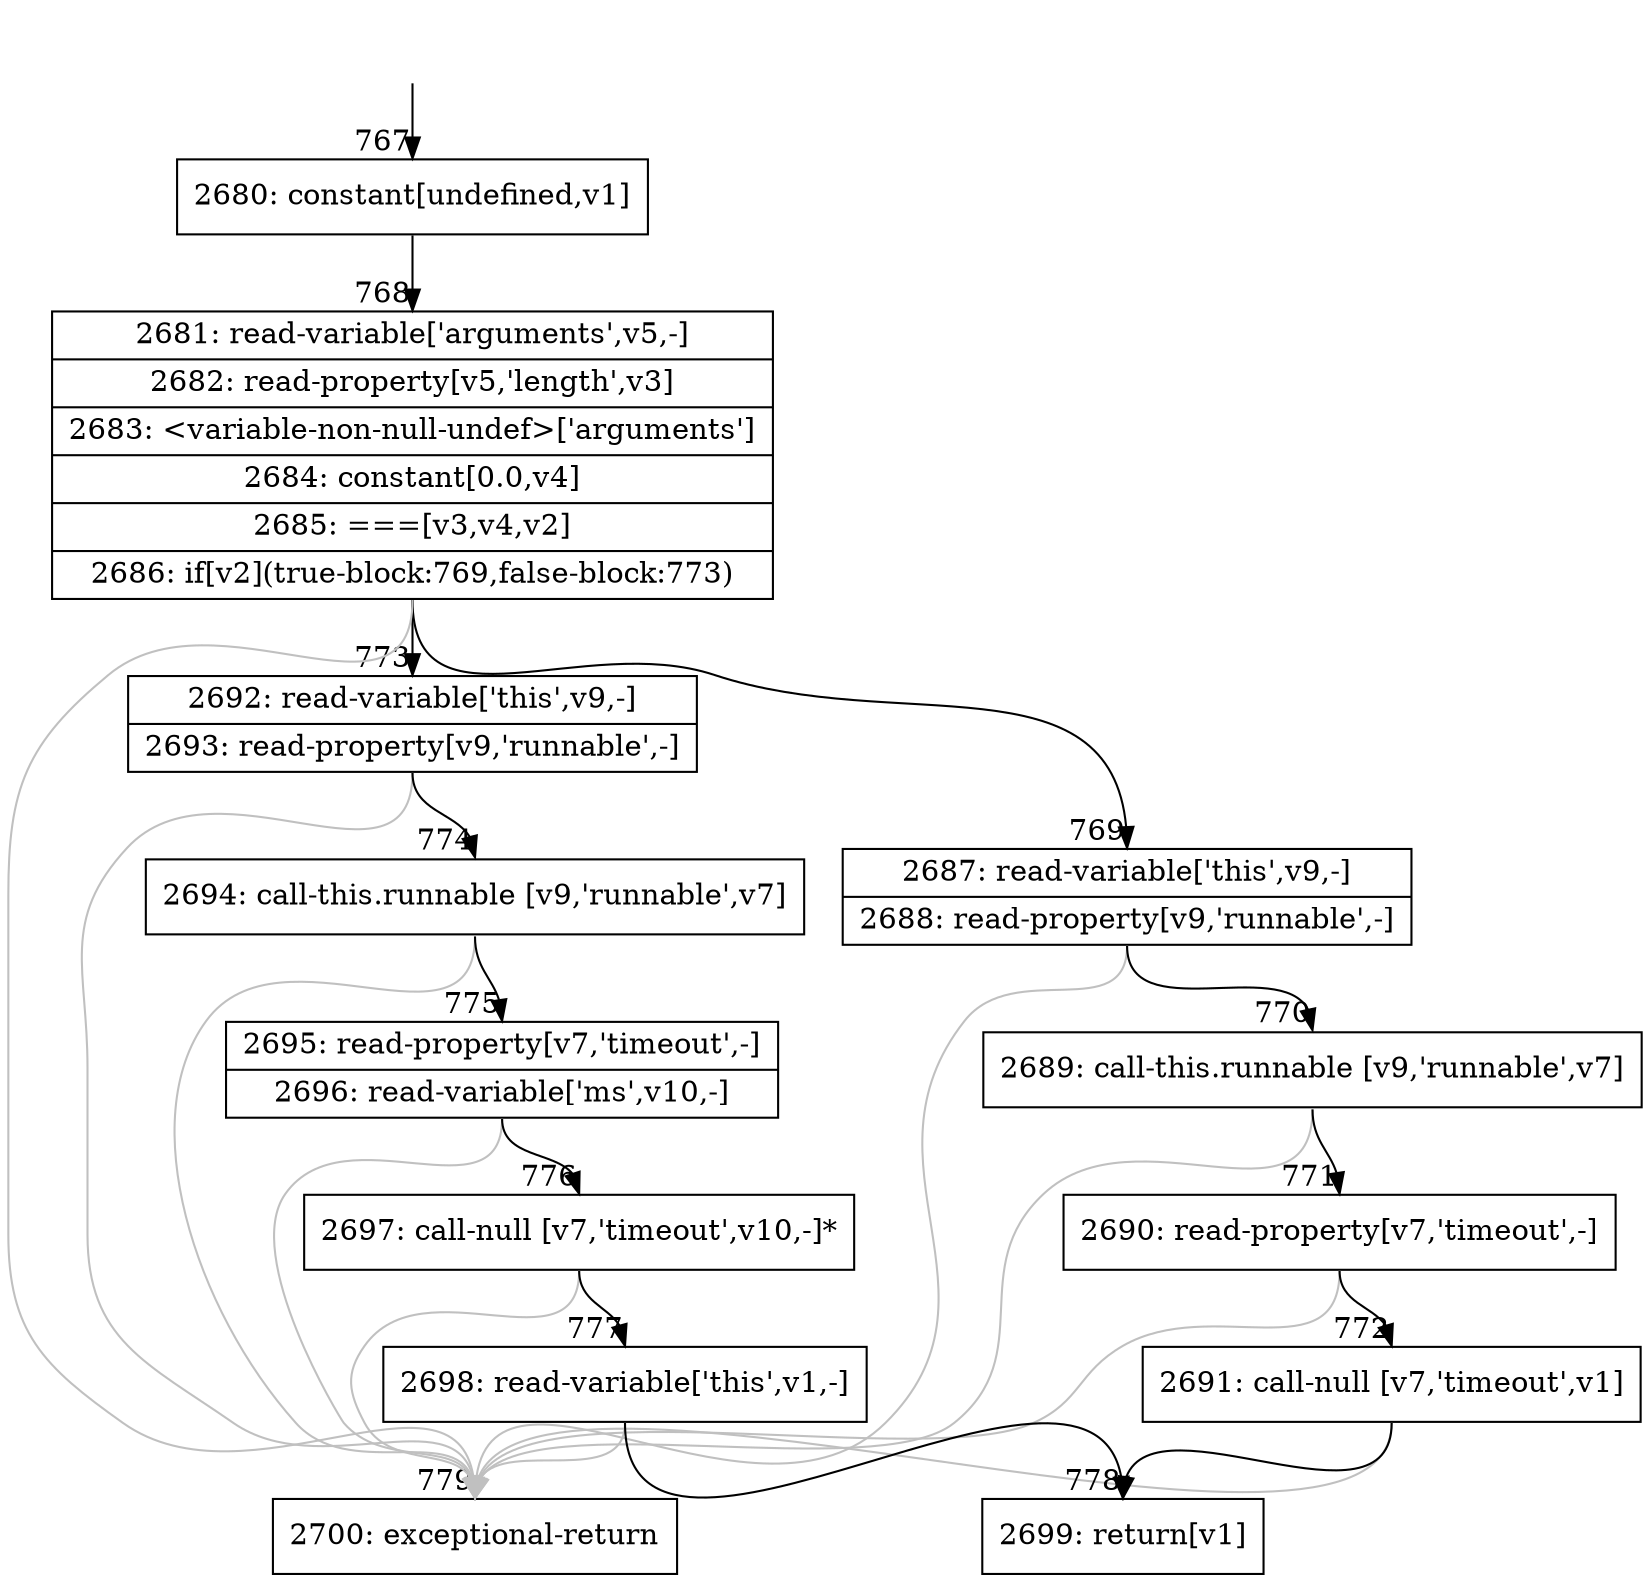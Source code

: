 digraph {
rankdir="TD"
BB_entry67[shape=none,label=""];
BB_entry67 -> BB767 [tailport=s, headport=n, headlabel="    767"]
BB767 [shape=record label="{2680: constant[undefined,v1]}" ] 
BB767 -> BB768 [tailport=s, headport=n, headlabel="      768"]
BB768 [shape=record label="{2681: read-variable['arguments',v5,-]|2682: read-property[v5,'length',v3]|2683: \<variable-non-null-undef\>['arguments']|2684: constant[0.0,v4]|2685: ===[v3,v4,v2]|2686: if[v2](true-block:769,false-block:773)}" ] 
BB768 -> BB769 [tailport=s, headport=n, headlabel="      769"]
BB768 -> BB773 [tailport=s, headport=n, headlabel="      773"]
BB768 -> BB779 [tailport=s, headport=n, color=gray, headlabel="      779"]
BB769 [shape=record label="{2687: read-variable['this',v9,-]|2688: read-property[v9,'runnable',-]}" ] 
BB769 -> BB770 [tailport=s, headport=n, headlabel="      770"]
BB769 -> BB779 [tailport=s, headport=n, color=gray]
BB770 [shape=record label="{2689: call-this.runnable [v9,'runnable',v7]}" ] 
BB770 -> BB771 [tailport=s, headport=n, headlabel="      771"]
BB770 -> BB779 [tailport=s, headport=n, color=gray]
BB771 [shape=record label="{2690: read-property[v7,'timeout',-]}" ] 
BB771 -> BB772 [tailport=s, headport=n, headlabel="      772"]
BB771 -> BB779 [tailport=s, headport=n, color=gray]
BB772 [shape=record label="{2691: call-null [v7,'timeout',v1]}" ] 
BB772 -> BB778 [tailport=s, headport=n, headlabel="      778"]
BB772 -> BB779 [tailport=s, headport=n, color=gray]
BB773 [shape=record label="{2692: read-variable['this',v9,-]|2693: read-property[v9,'runnable',-]}" ] 
BB773 -> BB774 [tailport=s, headport=n, headlabel="      774"]
BB773 -> BB779 [tailport=s, headport=n, color=gray]
BB774 [shape=record label="{2694: call-this.runnable [v9,'runnable',v7]}" ] 
BB774 -> BB775 [tailport=s, headport=n, headlabel="      775"]
BB774 -> BB779 [tailport=s, headport=n, color=gray]
BB775 [shape=record label="{2695: read-property[v7,'timeout',-]|2696: read-variable['ms',v10,-]}" ] 
BB775 -> BB776 [tailport=s, headport=n, headlabel="      776"]
BB775 -> BB779 [tailport=s, headport=n, color=gray]
BB776 [shape=record label="{2697: call-null [v7,'timeout',v10,-]*}" ] 
BB776 -> BB777 [tailport=s, headport=n, headlabel="      777"]
BB776 -> BB779 [tailport=s, headport=n, color=gray]
BB777 [shape=record label="{2698: read-variable['this',v1,-]}" ] 
BB777 -> BB778 [tailport=s, headport=n]
BB777 -> BB779 [tailport=s, headport=n, color=gray]
BB778 [shape=record label="{2699: return[v1]}" ] 
BB779 [shape=record label="{2700: exceptional-return}" ] 
//#$~ 824
}
